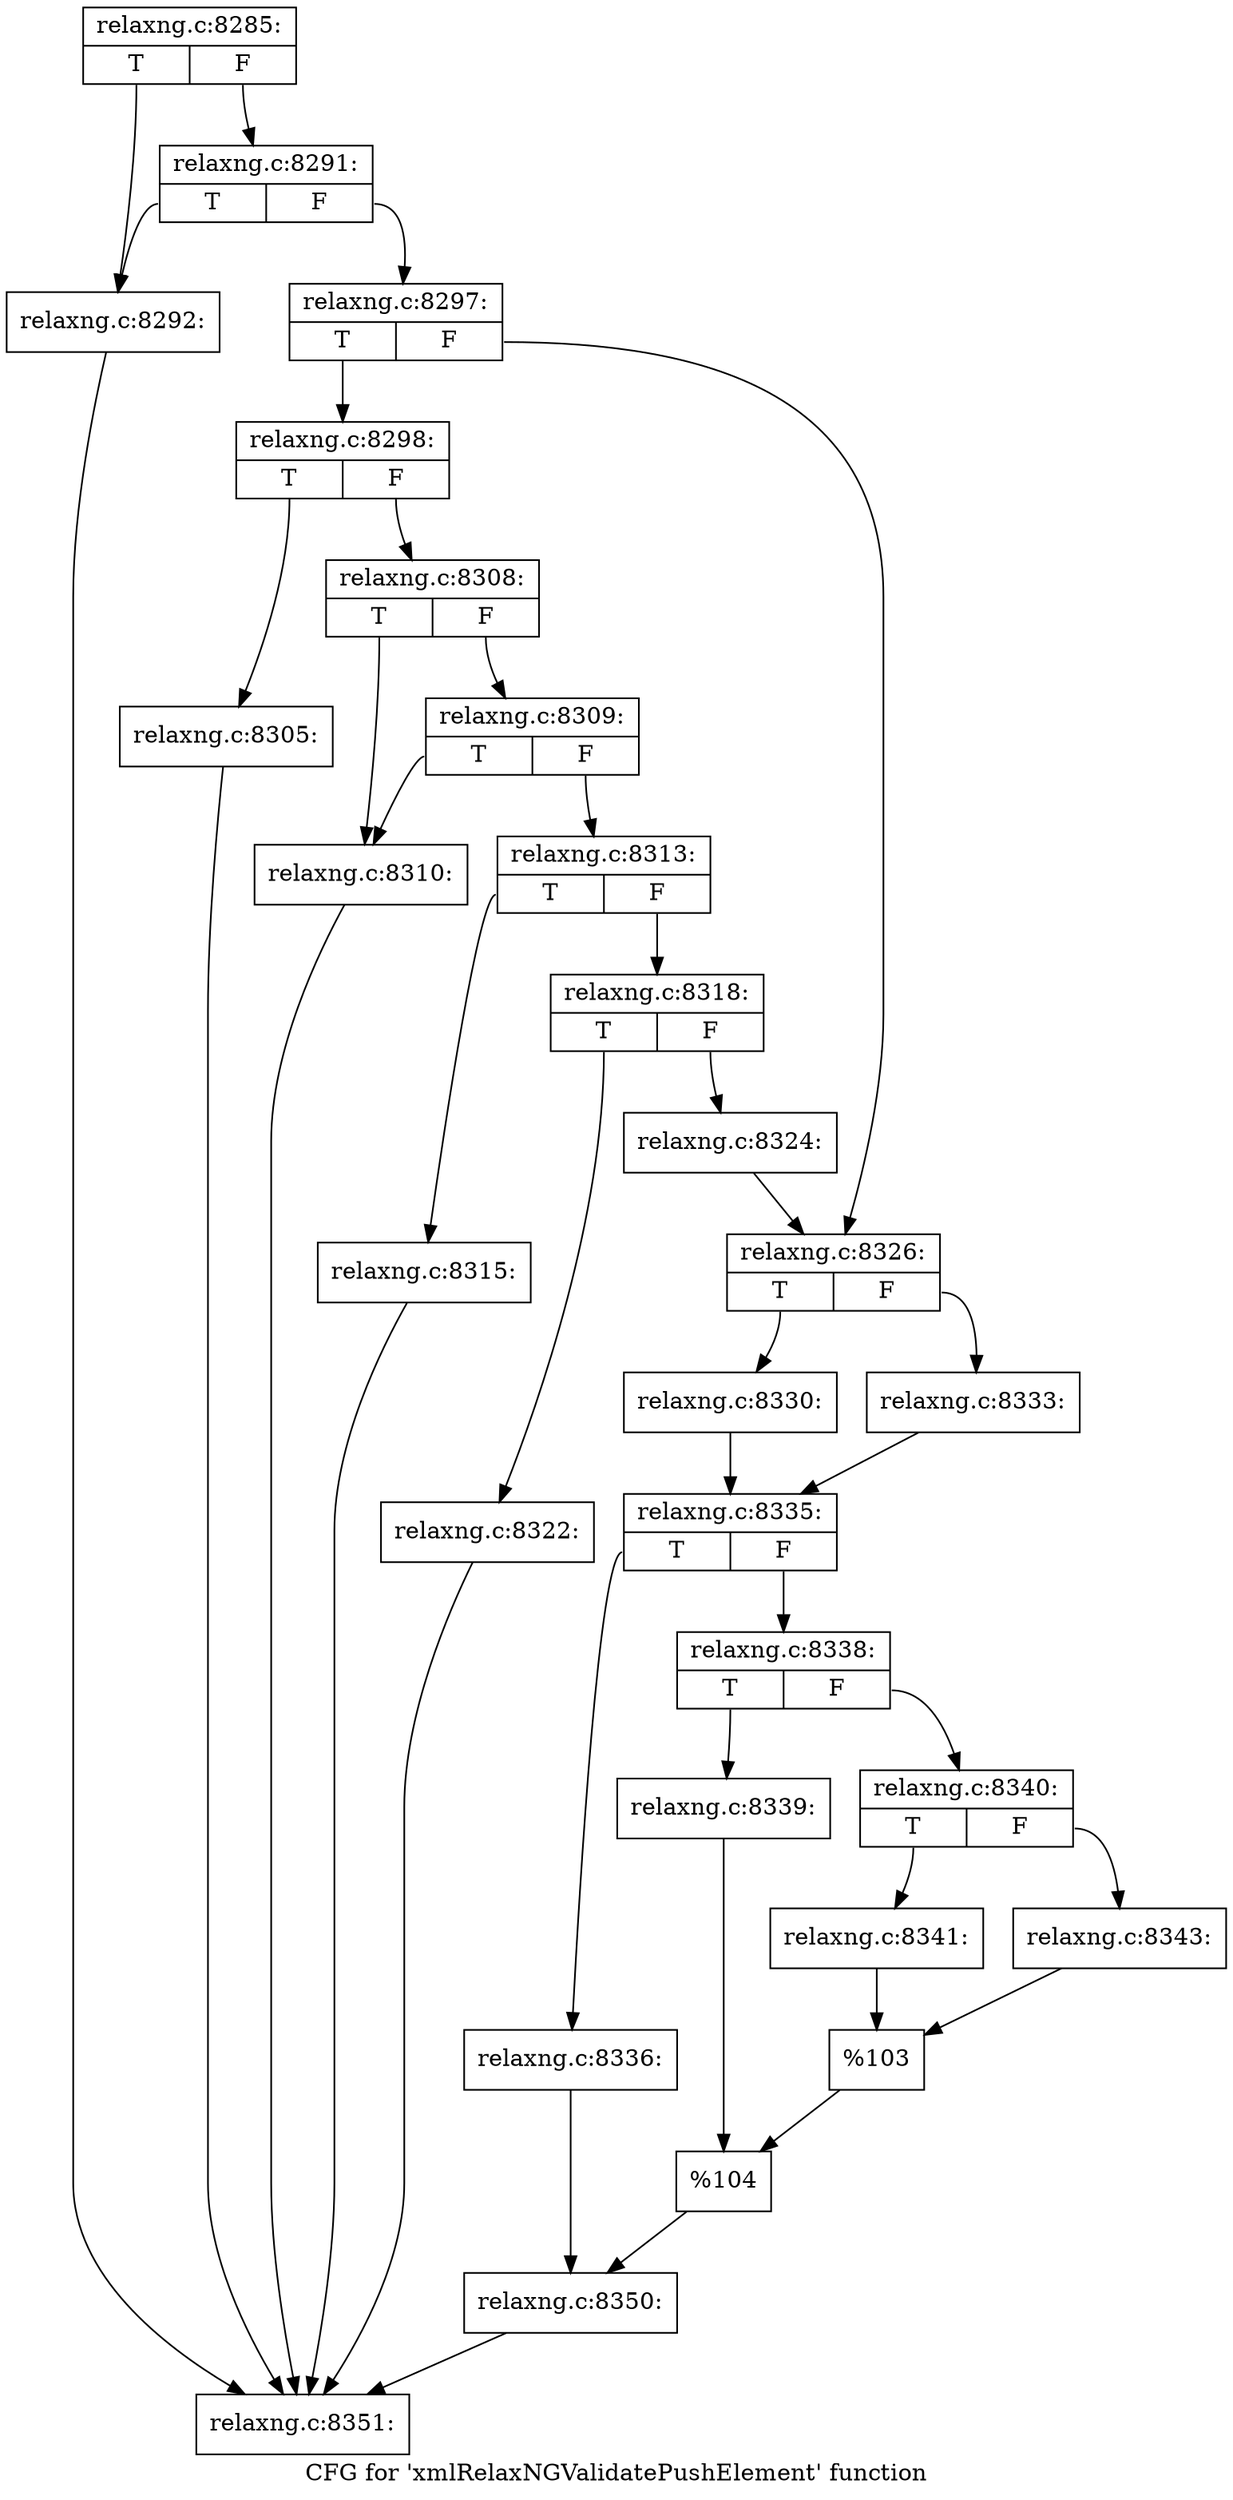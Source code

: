 digraph "CFG for 'xmlRelaxNGValidatePushElement' function" {
	label="CFG for 'xmlRelaxNGValidatePushElement' function";

	Node0x36fed30 [shape=record,label="{relaxng.c:8285:|{<s0>T|<s1>F}}"];
	Node0x36fed30:s0 -> Node0x3a47080;
	Node0x36fed30:s1 -> Node0x3a47120;
	Node0x3a47120 [shape=record,label="{relaxng.c:8291:|{<s0>T|<s1>F}}"];
	Node0x3a47120:s0 -> Node0x3a47080;
	Node0x3a47120:s1 -> Node0x3a470d0;
	Node0x3a47080 [shape=record,label="{relaxng.c:8292:}"];
	Node0x3a47080 -> Node0x38d8bf0;
	Node0x3a470d0 [shape=record,label="{relaxng.c:8297:|{<s0>T|<s1>F}}"];
	Node0x3a470d0:s0 -> Node0x3a47870;
	Node0x3a470d0:s1 -> Node0x3a478c0;
	Node0x3a47870 [shape=record,label="{relaxng.c:8298:|{<s0>T|<s1>F}}"];
	Node0x3a47870:s0 -> Node0x3a48c20;
	Node0x3a47870:s1 -> Node0x3a48c70;
	Node0x3a48c20 [shape=record,label="{relaxng.c:8305:}"];
	Node0x3a48c20 -> Node0x38d8bf0;
	Node0x3a48c70 [shape=record,label="{relaxng.c:8308:|{<s0>T|<s1>F}}"];
	Node0x3a48c70:s0 -> Node0x3a498c0;
	Node0x3a48c70:s1 -> Node0x3a49f00;
	Node0x3a49f00 [shape=record,label="{relaxng.c:8309:|{<s0>T|<s1>F}}"];
	Node0x3a49f00:s0 -> Node0x3a498c0;
	Node0x3a49f00:s1 -> Node0x3a49bf0;
	Node0x3a498c0 [shape=record,label="{relaxng.c:8310:}"];
	Node0x3a498c0 -> Node0x38d8bf0;
	Node0x3a49bf0 [shape=record,label="{relaxng.c:8313:|{<s0>T|<s1>F}}"];
	Node0x3a49bf0:s0 -> Node0x3a4aad0;
	Node0x3a49bf0:s1 -> Node0x3a4ab20;
	Node0x3a4aad0 [shape=record,label="{relaxng.c:8315:}"];
	Node0x3a4aad0 -> Node0x38d8bf0;
	Node0x3a4ab20 [shape=record,label="{relaxng.c:8318:|{<s0>T|<s1>F}}"];
	Node0x3a4ab20:s0 -> Node0x3a4b9e0;
	Node0x3a4ab20:s1 -> Node0x3a4c0d0;
	Node0x3a4b9e0 [shape=record,label="{relaxng.c:8322:}"];
	Node0x3a4b9e0 -> Node0x38d8bf0;
	Node0x3a4c0d0 [shape=record,label="{relaxng.c:8324:}"];
	Node0x3a4c0d0 -> Node0x3a478c0;
	Node0x3a478c0 [shape=record,label="{relaxng.c:8326:|{<s0>T|<s1>F}}"];
	Node0x3a478c0:s0 -> Node0x3a4c700;
	Node0x3a478c0:s1 -> Node0x3a4cd90;
	Node0x3a4c700 [shape=record,label="{relaxng.c:8330:}"];
	Node0x3a4c700 -> Node0x3a4cd40;
	Node0x3a4cd90 [shape=record,label="{relaxng.c:8333:}"];
	Node0x3a4cd90 -> Node0x3a4cd40;
	Node0x3a4cd40 [shape=record,label="{relaxng.c:8335:|{<s0>T|<s1>F}}"];
	Node0x3a4cd40:s0 -> Node0x3a4d630;
	Node0x3a4cd40:s1 -> Node0x3a4e8d0;
	Node0x3a4d630 [shape=record,label="{relaxng.c:8336:}"];
	Node0x3a4d630 -> Node0x3a4e880;
	Node0x3a4e8d0 [shape=record,label="{relaxng.c:8338:|{<s0>T|<s1>F}}"];
	Node0x3a4e8d0:s0 -> Node0x3a4ee00;
	Node0x3a4e8d0:s1 -> Node0x3a4eea0;
	Node0x3a4ee00 [shape=record,label="{relaxng.c:8339:}"];
	Node0x3a4ee00 -> Node0x3a4ee50;
	Node0x3a4eea0 [shape=record,label="{relaxng.c:8340:|{<s0>T|<s1>F}}"];
	Node0x3a4eea0:s0 -> Node0x3a4f3f0;
	Node0x3a4eea0:s1 -> Node0x3a4f490;
	Node0x3a4f3f0 [shape=record,label="{relaxng.c:8341:}"];
	Node0x3a4f3f0 -> Node0x3a4f440;
	Node0x3a4f490 [shape=record,label="{relaxng.c:8343:}"];
	Node0x3a4f490 -> Node0x3a4f440;
	Node0x3a4f440 [shape=record,label="{%103}"];
	Node0x3a4f440 -> Node0x3a4ee50;
	Node0x3a4ee50 [shape=record,label="{%104}"];
	Node0x3a4ee50 -> Node0x3a4e880;
	Node0x3a4e880 [shape=record,label="{relaxng.c:8350:}"];
	Node0x3a4e880 -> Node0x38d8bf0;
	Node0x38d8bf0 [shape=record,label="{relaxng.c:8351:}"];
}
